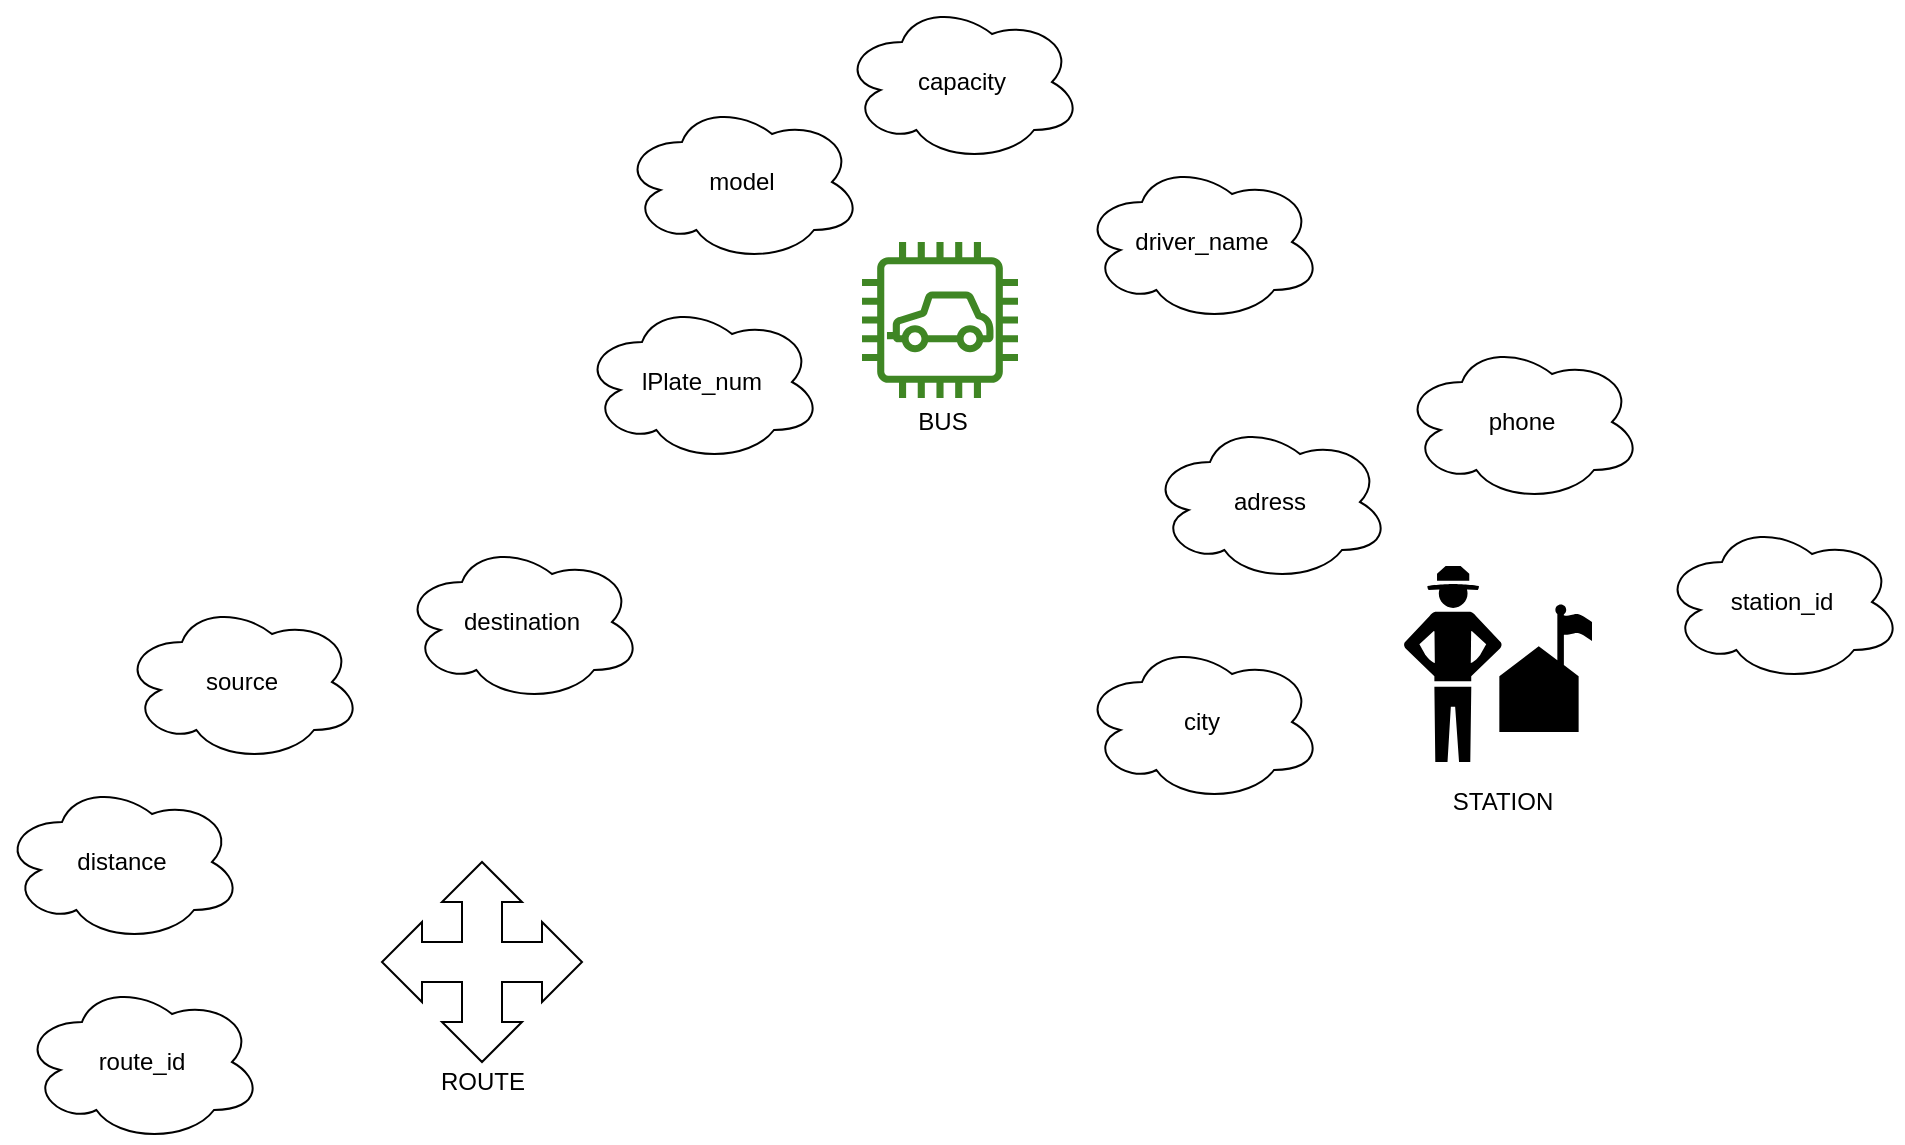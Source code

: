<mxfile>
    <diagram id="6X3TZABJGBDl5y4SKnyj" name="Page-1">
        <mxGraphModel dx="1947" dy="735" grid="1" gridSize="10" guides="1" tooltips="1" connect="1" arrows="1" fold="1" page="1" pageScale="1" pageWidth="827" pageHeight="1169" math="0" shadow="0">
            <root>
                <mxCell id="0"/>
                <mxCell id="1" parent="0"/>
                <mxCell id="2" value="" style="sketch=0;outlineConnect=0;fontColor=#232F3E;gradientColor=none;fillColor=#3F8624;strokeColor=none;dashed=0;verticalLabelPosition=bottom;verticalAlign=top;align=center;html=1;fontSize=12;fontStyle=0;aspect=fixed;pointerEvents=1;shape=mxgraph.aws4.car;" parent="1" vertex="1">
                    <mxGeometry x="270" y="190" width="78" height="78" as="geometry"/>
                </mxCell>
                <mxCell id="3" value="" style="html=1;shadow=0;dashed=0;align=center;verticalAlign=middle;shape=mxgraph.arrows2.quadArrow;dy=10;dx=20;notch=24;arrowHead=10;" parent="1" vertex="1">
                    <mxGeometry x="30" y="500" width="100" height="100" as="geometry"/>
                </mxCell>
                <mxCell id="4" value="" style="shape=mxgraph.signs.sports.ranger_station_2;html=1;pointerEvents=1;fillColor=#000000;strokeColor=none;verticalLabelPosition=bottom;verticalAlign=top;align=center;" parent="1" vertex="1">
                    <mxGeometry x="540" y="352" width="95" height="98" as="geometry"/>
                </mxCell>
                <mxCell id="5" value="source" style="ellipse;shape=cloud;whiteSpace=wrap;html=1;" parent="1" vertex="1">
                    <mxGeometry x="-100" y="370" width="120" height="80" as="geometry"/>
                </mxCell>
                <mxCell id="7" value="distance" style="ellipse;shape=cloud;whiteSpace=wrap;html=1;" parent="1" vertex="1">
                    <mxGeometry x="-160" y="460" width="120" height="80" as="geometry"/>
                </mxCell>
                <mxCell id="8" value="route_id" style="ellipse;shape=cloud;whiteSpace=wrap;html=1;" parent="1" vertex="1">
                    <mxGeometry x="-150" y="560" width="120" height="80" as="geometry"/>
                </mxCell>
                <mxCell id="9" value="destination" style="ellipse;shape=cloud;whiteSpace=wrap;html=1;" parent="1" vertex="1">
                    <mxGeometry x="40" y="340" width="120" height="80" as="geometry"/>
                </mxCell>
                <mxCell id="12" value="lPlate_num" style="ellipse;shape=cloud;whiteSpace=wrap;html=1;" parent="1" vertex="1">
                    <mxGeometry x="130" y="220" width="120" height="80" as="geometry"/>
                </mxCell>
                <mxCell id="13" value="driver_name" style="ellipse;shape=cloud;whiteSpace=wrap;html=1;" parent="1" vertex="1">
                    <mxGeometry x="380" y="150" width="120" height="80" as="geometry"/>
                </mxCell>
                <mxCell id="14" value="capacity" style="ellipse;shape=cloud;whiteSpace=wrap;html=1;" parent="1" vertex="1">
                    <mxGeometry x="260" y="70" width="120" height="80" as="geometry"/>
                </mxCell>
                <mxCell id="15" value="model" style="ellipse;shape=cloud;whiteSpace=wrap;html=1;" parent="1" vertex="1">
                    <mxGeometry x="150" y="120" width="120" height="80" as="geometry"/>
                </mxCell>
                <mxCell id="16" value="city" style="ellipse;shape=cloud;whiteSpace=wrap;html=1;" parent="1" vertex="1">
                    <mxGeometry x="380" y="390" width="120" height="80" as="geometry"/>
                </mxCell>
                <mxCell id="17" value="station_id" style="ellipse;shape=cloud;whiteSpace=wrap;html=1;" parent="1" vertex="1">
                    <mxGeometry x="670" y="330" width="120" height="80" as="geometry"/>
                </mxCell>
                <mxCell id="18" value="phone" style="ellipse;shape=cloud;whiteSpace=wrap;html=1;" parent="1" vertex="1">
                    <mxGeometry x="540" y="240" width="120" height="80" as="geometry"/>
                </mxCell>
                <mxCell id="19" value="adress" style="ellipse;shape=cloud;whiteSpace=wrap;html=1;" parent="1" vertex="1">
                    <mxGeometry x="414" y="280" width="120" height="80" as="geometry"/>
                </mxCell>
                <mxCell id="20" value="ROUTE" style="text;html=1;align=center;verticalAlign=middle;resizable=0;points=[];autosize=1;strokeColor=none;fillColor=none;" vertex="1" parent="1">
                    <mxGeometry x="50" y="600" width="60" height="20" as="geometry"/>
                </mxCell>
                <mxCell id="21" value="BUS" style="text;html=1;align=center;verticalAlign=middle;resizable=0;points=[];autosize=1;strokeColor=none;fillColor=none;" vertex="1" parent="1">
                    <mxGeometry x="290" y="270" width="40" height="20" as="geometry"/>
                </mxCell>
                <mxCell id="22" value="STATION" style="text;html=1;align=center;verticalAlign=middle;resizable=0;points=[];autosize=1;strokeColor=none;fillColor=none;" vertex="1" parent="1">
                    <mxGeometry x="555" y="460" width="70" height="20" as="geometry"/>
                </mxCell>
            </root>
        </mxGraphModel>
    </diagram>
    <diagram id="wImn525dRjUuq2nK2W4x" name="Page-2">
        <mxGraphModel dx="2247" dy="735" grid="1" gridSize="10" guides="1" tooltips="1" connect="1" arrows="1" fold="1" page="1" pageScale="1" pageWidth="827" pageHeight="1169" math="0" shadow="0">
            <root>
                <mxCell id="bLwpqAPNJArH6Pmy92z6-0"/>
                <mxCell id="bLwpqAPNJArH6Pmy92z6-1" parent="bLwpqAPNJArH6Pmy92z6-0"/>
                <mxCell id="4RHYJydWdE7qrbQ60qHr-1" style="edgeStyle=none;html=1;exitX=0;exitY=1;exitDx=0;exitDy=0;entryX=1;entryY=0.5;entryDx=0;entryDy=0;startArrow=ERone;startFill=0;endArrow=none;endFill=0;" edge="1" parent="bLwpqAPNJArH6Pmy92z6-1" source="bLwpqAPNJArH6Pmy92z6-17" target="4RHYJydWdE7qrbQ60qHr-0">
                    <mxGeometry relative="1" as="geometry"/>
                </mxCell>
                <mxCell id="bLwpqAPNJArH6Pmy92z6-17" value="bus" style="rounded=0;whiteSpace=wrap;html=1;" parent="bLwpqAPNJArH6Pmy92z6-1" vertex="1">
                    <mxGeometry x="354" y="270" width="120" height="60" as="geometry"/>
                </mxCell>
                <mxCell id="4RHYJydWdE7qrbQ60qHr-4" style="edgeStyle=none;html=1;exitX=1;exitY=0.5;exitDx=0;exitDy=0;entryX=0;entryY=0.5;entryDx=0;entryDy=0;startArrow=ERone;startFill=0;endArrow=none;endFill=0;" edge="1" parent="bLwpqAPNJArH6Pmy92z6-1" source="bLwpqAPNJArH6Pmy92z6-18" target="4RHYJydWdE7qrbQ60qHr-3">
                    <mxGeometry relative="1" as="geometry"/>
                </mxCell>
                <mxCell id="bLwpqAPNJArH6Pmy92z6-18" value="route" style="rounded=0;whiteSpace=wrap;html=1;" parent="bLwpqAPNJArH6Pmy92z6-1" vertex="1">
                    <mxGeometry x="60" y="420" width="120" height="60" as="geometry"/>
                </mxCell>
                <mxCell id="bLwpqAPNJArH6Pmy92z6-19" value="station" style="rounded=0;whiteSpace=wrap;html=1;" parent="bLwpqAPNJArH6Pmy92z6-1" vertex="1">
                    <mxGeometry x="650" y="430" width="120" height="60" as="geometry"/>
                </mxCell>
                <mxCell id="ASLVrHac_cucS12t7QO0-17" style="edgeStyle=none;html=1;exitX=1;exitY=0;exitDx=0;exitDy=0;entryX=0.25;entryY=1;entryDx=0;entryDy=0;" edge="1" parent="bLwpqAPNJArH6Pmy92z6-1" source="ASLVrHac_cucS12t7QO0-0" target="bLwpqAPNJArH6Pmy92z6-18">
                    <mxGeometry relative="1" as="geometry"/>
                </mxCell>
                <mxCell id="ASLVrHac_cucS12t7QO0-0" value="route_id" style="ellipse;whiteSpace=wrap;html=1;align=center;newEdgeStyle={&quot;edgeStyle&quot;:&quot;entityRelationEdgeStyle&quot;,&quot;startArrow&quot;:&quot;none&quot;,&quot;endArrow&quot;:&quot;none&quot;,&quot;segment&quot;:10,&quot;curved&quot;:1};treeFolding=1;treeMoving=1;" vertex="1" parent="bLwpqAPNJArH6Pmy92z6-1">
                    <mxGeometry x="-40" y="510" width="100" height="40" as="geometry"/>
                </mxCell>
                <mxCell id="ASLVrHac_cucS12t7QO0-16" style="edgeStyle=none;html=1;exitX=1;exitY=0.5;exitDx=0;exitDy=0;entryX=0;entryY=0.75;entryDx=0;entryDy=0;" edge="1" parent="bLwpqAPNJArH6Pmy92z6-1" source="ASLVrHac_cucS12t7QO0-1" target="bLwpqAPNJArH6Pmy92z6-18">
                    <mxGeometry relative="1" as="geometry"/>
                </mxCell>
                <mxCell id="ASLVrHac_cucS12t7QO0-1" value="distance" style="ellipse;whiteSpace=wrap;html=1;align=center;newEdgeStyle={&quot;edgeStyle&quot;:&quot;entityRelationEdgeStyle&quot;,&quot;startArrow&quot;:&quot;none&quot;,&quot;endArrow&quot;:&quot;none&quot;,&quot;segment&quot;:10,&quot;curved&quot;:1};treeFolding=1;treeMoving=1;" vertex="1" parent="bLwpqAPNJArH6Pmy92z6-1">
                    <mxGeometry x="-80" y="450" width="100" height="40" as="geometry"/>
                </mxCell>
                <mxCell id="ASLVrHac_cucS12t7QO0-15" style="edgeStyle=none;html=1;exitX=1;exitY=1;exitDx=0;exitDy=0;entryX=0;entryY=0.25;entryDx=0;entryDy=0;" edge="1" parent="bLwpqAPNJArH6Pmy92z6-1" source="ASLVrHac_cucS12t7QO0-2" target="bLwpqAPNJArH6Pmy92z6-18">
                    <mxGeometry relative="1" as="geometry"/>
                </mxCell>
                <mxCell id="ASLVrHac_cucS12t7QO0-2" value="source" style="ellipse;whiteSpace=wrap;html=1;align=center;newEdgeStyle={&quot;edgeStyle&quot;:&quot;entityRelationEdgeStyle&quot;,&quot;startArrow&quot;:&quot;none&quot;,&quot;endArrow&quot;:&quot;none&quot;,&quot;segment&quot;:10,&quot;curved&quot;:1};treeFolding=1;treeMoving=1;" vertex="1" parent="bLwpqAPNJArH6Pmy92z6-1">
                    <mxGeometry x="-60" y="390" width="100" height="40" as="geometry"/>
                </mxCell>
                <mxCell id="ASLVrHac_cucS12t7QO0-14" style="edgeStyle=none;html=1;exitX=0.5;exitY=1;exitDx=0;exitDy=0;entryX=0.25;entryY=0;entryDx=0;entryDy=0;" edge="1" parent="bLwpqAPNJArH6Pmy92z6-1" source="ASLVrHac_cucS12t7QO0-3" target="bLwpqAPNJArH6Pmy92z6-18">
                    <mxGeometry relative="1" as="geometry"/>
                </mxCell>
                <mxCell id="ASLVrHac_cucS12t7QO0-3" value="destination" style="ellipse;whiteSpace=wrap;html=1;align=center;newEdgeStyle={&quot;edgeStyle&quot;:&quot;entityRelationEdgeStyle&quot;,&quot;startArrow&quot;:&quot;none&quot;,&quot;endArrow&quot;:&quot;none&quot;,&quot;segment&quot;:10,&quot;curved&quot;:1};treeFolding=1;treeMoving=1;" vertex="1" parent="bLwpqAPNJArH6Pmy92z6-1">
                    <mxGeometry x="10" y="330" width="100" height="40" as="geometry"/>
                </mxCell>
                <mxCell id="ASLVrHac_cucS12t7QO0-18" style="edgeStyle=none;html=1;exitX=1;exitY=1;exitDx=0;exitDy=0;entryX=0;entryY=0.5;entryDx=0;entryDy=0;" edge="1" parent="bLwpqAPNJArH6Pmy92z6-1" source="ASLVrHac_cucS12t7QO0-4" target="bLwpqAPNJArH6Pmy92z6-17">
                    <mxGeometry relative="1" as="geometry"/>
                </mxCell>
                <mxCell id="ASLVrHac_cucS12t7QO0-4" value="bus_id" style="ellipse;whiteSpace=wrap;html=1;" vertex="1" parent="bLwpqAPNJArH6Pmy92z6-1">
                    <mxGeometry x="190" y="220" width="120" height="50" as="geometry"/>
                </mxCell>
                <mxCell id="ASLVrHac_cucS12t7QO0-19" style="edgeStyle=none;html=1;exitX=0.5;exitY=1;exitDx=0;exitDy=0;entryX=0.25;entryY=0;entryDx=0;entryDy=0;" edge="1" parent="bLwpqAPNJArH6Pmy92z6-1" source="ASLVrHac_cucS12t7QO0-5" target="bLwpqAPNJArH6Pmy92z6-17">
                    <mxGeometry relative="1" as="geometry"/>
                </mxCell>
                <mxCell id="ASLVrHac_cucS12t7QO0-5" value="plate_nr" style="ellipse;whiteSpace=wrap;html=1;" vertex="1" parent="bLwpqAPNJArH6Pmy92z6-1">
                    <mxGeometry x="280" y="150" width="120" height="50" as="geometry"/>
                </mxCell>
                <mxCell id="ASLVrHac_cucS12t7QO0-20" style="edgeStyle=none;html=1;exitX=0;exitY=1;exitDx=0;exitDy=0;entryX=0.5;entryY=0;entryDx=0;entryDy=0;" edge="1" parent="bLwpqAPNJArH6Pmy92z6-1" source="ASLVrHac_cucS12t7QO0-6" target="bLwpqAPNJArH6Pmy92z6-17">
                    <mxGeometry relative="1" as="geometry"/>
                </mxCell>
                <mxCell id="ASLVrHac_cucS12t7QO0-6" value="model" style="ellipse;whiteSpace=wrap;html=1;" vertex="1" parent="bLwpqAPNJArH6Pmy92z6-1">
                    <mxGeometry x="420" y="150" width="120" height="50" as="geometry"/>
                </mxCell>
                <mxCell id="ASLVrHac_cucS12t7QO0-21" style="edgeStyle=none;html=1;exitX=0;exitY=0.5;exitDx=0;exitDy=0;entryX=0.75;entryY=0;entryDx=0;entryDy=0;" edge="1" parent="bLwpqAPNJArH6Pmy92z6-1" source="ASLVrHac_cucS12t7QO0-8" target="bLwpqAPNJArH6Pmy92z6-17">
                    <mxGeometry relative="1" as="geometry"/>
                </mxCell>
                <mxCell id="ASLVrHac_cucS12t7QO0-8" value="capacity" style="ellipse;whiteSpace=wrap;html=1;" vertex="1" parent="bLwpqAPNJArH6Pmy92z6-1">
                    <mxGeometry x="480" y="210" width="120" height="50" as="geometry"/>
                </mxCell>
                <mxCell id="ASLVrHac_cucS12t7QO0-22" style="edgeStyle=none;html=1;exitX=0;exitY=0.5;exitDx=0;exitDy=0;entryX=1;entryY=0.25;entryDx=0;entryDy=0;" edge="1" parent="bLwpqAPNJArH6Pmy92z6-1" source="ASLVrHac_cucS12t7QO0-9" target="bLwpqAPNJArH6Pmy92z6-17">
                    <mxGeometry relative="1" as="geometry"/>
                </mxCell>
                <mxCell id="ASLVrHac_cucS12t7QO0-9" value="driver" style="ellipse;whiteSpace=wrap;html=1;" vertex="1" parent="bLwpqAPNJArH6Pmy92z6-1">
                    <mxGeometry x="490" y="290" width="120" height="50" as="geometry"/>
                </mxCell>
                <mxCell id="ASLVrHac_cucS12t7QO0-24" style="edgeStyle=none;html=1;exitX=0;exitY=0.5;exitDx=0;exitDy=0;entryX=1;entryY=0.25;entryDx=0;entryDy=0;" edge="1" parent="bLwpqAPNJArH6Pmy92z6-1" source="ASLVrHac_cucS12t7QO0-10" target="bLwpqAPNJArH6Pmy92z6-19">
                    <mxGeometry relative="1" as="geometry"/>
                </mxCell>
                <mxCell id="ASLVrHac_cucS12t7QO0-10" value="station_id" style="ellipse;whiteSpace=wrap;html=1;" vertex="1" parent="bLwpqAPNJArH6Pmy92z6-1">
                    <mxGeometry x="800" y="390" width="120" height="50" as="geometry"/>
                </mxCell>
                <mxCell id="ASLVrHac_cucS12t7QO0-25" style="edgeStyle=none;html=1;exitX=0;exitY=0.5;exitDx=0;exitDy=0;entryX=1;entryY=0.75;entryDx=0;entryDy=0;" edge="1" parent="bLwpqAPNJArH6Pmy92z6-1" source="ASLVrHac_cucS12t7QO0-11" target="bLwpqAPNJArH6Pmy92z6-19">
                    <mxGeometry relative="1" as="geometry"/>
                </mxCell>
                <mxCell id="ASLVrHac_cucS12t7QO0-11" value="city" style="ellipse;whiteSpace=wrap;html=1;" vertex="1" parent="bLwpqAPNJArH6Pmy92z6-1">
                    <mxGeometry x="790" y="460" width="120" height="50" as="geometry"/>
                </mxCell>
                <mxCell id="ASLVrHac_cucS12t7QO0-26" style="edgeStyle=none;html=1;exitX=0.5;exitY=0;exitDx=0;exitDy=0;entryX=0.75;entryY=1;entryDx=0;entryDy=0;" edge="1" parent="bLwpqAPNJArH6Pmy92z6-1" source="ASLVrHac_cucS12t7QO0-12" target="bLwpqAPNJArH6Pmy92z6-19">
                    <mxGeometry relative="1" as="geometry"/>
                </mxCell>
                <mxCell id="ASLVrHac_cucS12t7QO0-12" value="adress" style="ellipse;whiteSpace=wrap;html=1;" vertex="1" parent="bLwpqAPNJArH6Pmy92z6-1">
                    <mxGeometry x="680" y="530" width="120" height="50" as="geometry"/>
                </mxCell>
                <mxCell id="ASLVrHac_cucS12t7QO0-23" style="edgeStyle=none;html=1;exitX=0.5;exitY=1;exitDx=0;exitDy=0;entryX=0.75;entryY=0;entryDx=0;entryDy=0;" edge="1" parent="bLwpqAPNJArH6Pmy92z6-1" source="ASLVrHac_cucS12t7QO0-13" target="bLwpqAPNJArH6Pmy92z6-19">
                    <mxGeometry relative="1" as="geometry"/>
                </mxCell>
                <mxCell id="ASLVrHac_cucS12t7QO0-13" value="phone" style="ellipse;whiteSpace=wrap;html=1;" vertex="1" parent="bLwpqAPNJArH6Pmy92z6-1">
                    <mxGeometry x="690" y="340" width="120" height="50" as="geometry"/>
                </mxCell>
                <mxCell id="4RHYJydWdE7qrbQ60qHr-2" style="edgeStyle=none;html=1;exitX=0;exitY=0.5;exitDx=0;exitDy=0;entryX=0.5;entryY=0;entryDx=0;entryDy=0;endArrow=ERmany;endFill=0;" edge="1" parent="bLwpqAPNJArH6Pmy92z6-1" source="4RHYJydWdE7qrbQ60qHr-0" target="bLwpqAPNJArH6Pmy92z6-18">
                    <mxGeometry relative="1" as="geometry"/>
                </mxCell>
                <mxCell id="4RHYJydWdE7qrbQ60qHr-0" value="takes" style="rhombus;whiteSpace=wrap;html=1;" vertex="1" parent="bLwpqAPNJArH6Pmy92z6-1">
                    <mxGeometry x="210" y="330" width="80" height="80" as="geometry"/>
                </mxCell>
                <mxCell id="4RHYJydWdE7qrbQ60qHr-5" style="edgeStyle=none;html=1;exitX=1;exitY=0.5;exitDx=0;exitDy=0;entryX=0;entryY=0.5;entryDx=0;entryDy=0;startArrow=none;startFill=0;endArrow=ERmany;endFill=0;" edge="1" parent="bLwpqAPNJArH6Pmy92z6-1" source="4RHYJydWdE7qrbQ60qHr-3" target="bLwpqAPNJArH6Pmy92z6-19">
                    <mxGeometry relative="1" as="geometry"/>
                </mxCell>
                <mxCell id="4RHYJydWdE7qrbQ60qHr-3" value="cover" style="rhombus;whiteSpace=wrap;html=1;" vertex="1" parent="bLwpqAPNJArH6Pmy92z6-1">
                    <mxGeometry x="360" y="420" width="80" height="80" as="geometry"/>
                </mxCell>
            </root>
        </mxGraphModel>
    </diagram>
    <diagram id="MUAYEdb3tz9QxjzpNezj" name="UML">
        <mxGraphModel dx="1420" dy="735" grid="1" gridSize="10" guides="1" tooltips="1" connect="1" arrows="1" fold="1" page="1" pageScale="1" pageWidth="827" pageHeight="1169" math="0" shadow="0">
            <root>
                <mxCell id="pUGQU0QLNQAVixdDCBFW-0"/>
                <mxCell id="pUGQU0QLNQAVixdDCBFW-1" parent="pUGQU0QLNQAVixdDCBFW-0"/>
                <mxCell id="pUGQU0QLNQAVixdDCBFW-2" value="Route" style="swimlane;fontStyle=0;childLayout=stackLayout;horizontal=1;startSize=26;horizontalStack=0;resizeParent=1;resizeParentMax=0;resizeLast=0;collapsible=1;marginBottom=0;" vertex="1" parent="pUGQU0QLNQAVixdDCBFW-1">
                    <mxGeometry x="290" y="110" width="140" height="156" as="geometry"/>
                </mxCell>
                <mxCell id="pUGQU0QLNQAVixdDCBFW-3" value="Route_id: int" style="text;strokeColor=#2D7600;fillColor=#60a917;align=left;verticalAlign=top;spacingLeft=4;spacingRight=4;overflow=hidden;rotatable=0;points=[[0,0.5],[1,0.5]];portConstraint=eastwest;fontStyle=0;fontColor=#ffffff;" vertex="1" parent="pUGQU0QLNQAVixdDCBFW-2">
                    <mxGeometry y="26" width="140" height="26" as="geometry"/>
                </mxCell>
                <mxCell id="pUGQU0QLNQAVixdDCBFW-4" value="Source: string" style="text;strokeColor=none;fillColor=none;align=left;verticalAlign=top;spacingLeft=4;spacingRight=4;overflow=hidden;rotatable=0;points=[[0,0.5],[1,0.5]];portConstraint=eastwest;" vertex="1" parent="pUGQU0QLNQAVixdDCBFW-2">
                    <mxGeometry y="52" width="140" height="26" as="geometry"/>
                </mxCell>
                <mxCell id="pUGQU0QLNQAVixdDCBFW-5" value="Destination: string" style="text;strokeColor=none;fillColor=none;align=left;verticalAlign=top;spacingLeft=4;spacingRight=4;overflow=hidden;rotatable=0;points=[[0,0.5],[1,0.5]];portConstraint=eastwest;" vertex="1" parent="pUGQU0QLNQAVixdDCBFW-2">
                    <mxGeometry y="78" width="140" height="26" as="geometry"/>
                </mxCell>
                <mxCell id="pUGQU0QLNQAVixdDCBFW-6" value="Stops: int" style="text;strokeColor=none;fillColor=none;align=left;verticalAlign=top;spacingLeft=4;spacingRight=4;overflow=hidden;rotatable=0;points=[[0,0.5],[1,0.5]];portConstraint=eastwest;" vertex="1" parent="pUGQU0QLNQAVixdDCBFW-2">
                    <mxGeometry y="104" width="140" height="26" as="geometry"/>
                </mxCell>
                <mxCell id="pUGQU0QLNQAVixdDCBFW-7" value="Distance: int" style="text;strokeColor=none;fillColor=none;align=left;verticalAlign=top;spacingLeft=4;spacingRight=4;overflow=hidden;rotatable=0;points=[[0,0.5],[1,0.5]];portConstraint=eastwest;" vertex="1" parent="pUGQU0QLNQAVixdDCBFW-2">
                    <mxGeometry y="130" width="140" height="26" as="geometry"/>
                </mxCell>
                <mxCell id="pUGQU0QLNQAVixdDCBFW-8" value="Bus_station" style="swimlane;fontStyle=0;childLayout=stackLayout;horizontal=1;startSize=26;horizontalStack=0;resizeParent=1;resizeParentMax=0;resizeLast=0;collapsible=1;marginBottom=0;" vertex="1" parent="pUGQU0QLNQAVixdDCBFW-1">
                    <mxGeometry x="510" y="110" width="140" height="156" as="geometry"/>
                </mxCell>
                <mxCell id="pUGQU0QLNQAVixdDCBFW-9" value="Station_id: int" style="text;strokeColor=#2D7600;fillColor=#60a917;align=left;verticalAlign=top;spacingLeft=4;spacingRight=4;overflow=hidden;rotatable=0;points=[[0,0.5],[1,0.5]];portConstraint=eastwest;fontStyle=0;fontColor=#ffffff;" vertex="1" parent="pUGQU0QLNQAVixdDCBFW-8">
                    <mxGeometry y="26" width="140" height="26" as="geometry"/>
                </mxCell>
                <mxCell id="pUGQU0QLNQAVixdDCBFW-10" value="Address: string" style="text;strokeColor=none;fillColor=none;align=left;verticalAlign=top;spacingLeft=4;spacingRight=4;overflow=hidden;rotatable=0;points=[[0,0.5],[1,0.5]];portConstraint=eastwest;" vertex="1" parent="pUGQU0QLNQAVixdDCBFW-8">
                    <mxGeometry y="52" width="140" height="26" as="geometry"/>
                </mxCell>
                <mxCell id="pUGQU0QLNQAVixdDCBFW-11" value="City: string" style="text;strokeColor=none;fillColor=none;align=left;verticalAlign=top;spacingLeft=4;spacingRight=4;overflow=hidden;rotatable=0;points=[[0,0.5],[1,0.5]];portConstraint=eastwest;" vertex="1" parent="pUGQU0QLNQAVixdDCBFW-8">
                    <mxGeometry y="78" width="140" height="26" as="geometry"/>
                </mxCell>
                <mxCell id="pUGQU0QLNQAVixdDCBFW-12" value="Telephone: int" style="text;strokeColor=none;fillColor=none;align=left;verticalAlign=top;spacingLeft=4;spacingRight=4;overflow=hidden;rotatable=0;points=[[0,0.5],[1,0.5]];portConstraint=eastwest;" vertex="1" parent="pUGQU0QLNQAVixdDCBFW-8">
                    <mxGeometry y="104" width="140" height="26" as="geometry"/>
                </mxCell>
                <mxCell id="pUGQU0QLNQAVixdDCBFW-13" value="Distance: int" style="text;strokeColor=none;fillColor=none;align=left;verticalAlign=top;spacingLeft=4;spacingRight=4;overflow=hidden;rotatable=0;points=[[0,0.5],[1,0.5]];portConstraint=eastwest;" vertex="1" parent="pUGQU0QLNQAVixdDCBFW-8">
                    <mxGeometry y="130" width="140" height="26" as="geometry"/>
                </mxCell>
                <mxCell id="pUGQU0QLNQAVixdDCBFW-14" value="Bus" style="swimlane;fontStyle=0;childLayout=stackLayout;horizontal=1;startSize=26;horizontalStack=0;resizeParent=1;resizeParentMax=0;resizeLast=0;collapsible=1;marginBottom=0;" vertex="1" parent="pUGQU0QLNQAVixdDCBFW-1">
                    <mxGeometry x="80" y="110" width="140" height="156" as="geometry"/>
                </mxCell>
                <mxCell id="pUGQU0QLNQAVixdDCBFW-15" value="Bus_id: int" style="text;strokeColor=#2D7600;fillColor=#60a917;align=left;verticalAlign=top;spacingLeft=4;spacingRight=4;overflow=hidden;rotatable=0;points=[[0,0.5],[1,0.5]];portConstraint=eastwest;fontStyle=0;fontColor=#ffffff;" vertex="1" parent="pUGQU0QLNQAVixdDCBFW-14">
                    <mxGeometry y="26" width="140" height="26" as="geometry"/>
                </mxCell>
                <mxCell id="pUGQU0QLNQAVixdDCBFW-16" value="Model: string" style="text;strokeColor=none;fillColor=none;align=left;verticalAlign=top;spacingLeft=4;spacingRight=4;overflow=hidden;rotatable=0;points=[[0,0.5],[1,0.5]];portConstraint=eastwest;" vertex="1" parent="pUGQU0QLNQAVixdDCBFW-14">
                    <mxGeometry y="52" width="140" height="26" as="geometry"/>
                </mxCell>
                <mxCell id="pUGQU0QLNQAVixdDCBFW-17" value="Plate_number: string" style="text;strokeColor=none;fillColor=none;align=left;verticalAlign=top;spacingLeft=4;spacingRight=4;overflow=hidden;rotatable=0;points=[[0,0.5],[1,0.5]];portConstraint=eastwest;" vertex="1" parent="pUGQU0QLNQAVixdDCBFW-14">
                    <mxGeometry y="78" width="140" height="26" as="geometry"/>
                </mxCell>
                <mxCell id="pUGQU0QLNQAVixdDCBFW-18" value="Driver: string" style="text;strokeColor=none;fillColor=none;align=left;verticalAlign=top;spacingLeft=4;spacingRight=4;overflow=hidden;rotatable=0;points=[[0,0.5],[1,0.5]];portConstraint=eastwest;" vertex="1" parent="pUGQU0QLNQAVixdDCBFW-14">
                    <mxGeometry y="104" width="140" height="26" as="geometry"/>
                </mxCell>
                <mxCell id="pUGQU0QLNQAVixdDCBFW-19" value="Capacity: int" style="text;strokeColor=none;fillColor=none;align=left;verticalAlign=top;spacingLeft=4;spacingRight=4;overflow=hidden;rotatable=0;points=[[0,0.5],[1,0.5]];portConstraint=eastwest;" vertex="1" parent="pUGQU0QLNQAVixdDCBFW-14">
                    <mxGeometry y="130" width="140" height="26" as="geometry"/>
                </mxCell>
                <mxCell id="pUGQU0QLNQAVixdDCBFW-20" style="edgeStyle=none;html=1;startArrow=ERone;startFill=0;endArrow=ERmany;endFill=0;" edge="1" parent="pUGQU0QLNQAVixdDCBFW-1">
                    <mxGeometry relative="1" as="geometry">
                        <mxPoint x="220" y="201" as="sourcePoint"/>
                        <mxPoint x="290" y="201" as="targetPoint"/>
                    </mxGeometry>
                </mxCell>
                <mxCell id="pUGQU0QLNQAVixdDCBFW-21" style="edgeStyle=none;html=1;exitX=1;exitY=0.5;exitDx=0;exitDy=0;entryX=0;entryY=0.5;entryDx=0;entryDy=0;startArrow=ERmany;startFill=0;endArrow=ERmany;endFill=0;" edge="1" parent="pUGQU0QLNQAVixdDCBFW-1" source="pUGQU0QLNQAVixdDCBFW-5" target="pUGQU0QLNQAVixdDCBFW-11">
                    <mxGeometry relative="1" as="geometry"/>
                </mxCell>
            </root>
        </mxGraphModel>
    </diagram>
    <diagram id="TA8Nb_ViSkHkmH0Z7Czn" name="Page-4">
        <mxGraphModel dx="2247" dy="735" grid="1" gridSize="10" guides="1" tooltips="1" connect="1" arrows="1" fold="1" page="1" pageScale="1" pageWidth="827" pageHeight="1169" math="0" shadow="0">
            <root>
                <mxCell id="i5TQVw3AjuNSgjGI5PGR-0"/>
                <mxCell id="i5TQVw3AjuNSgjGI5PGR-1" parent="i5TQVw3AjuNSgjGI5PGR-0"/>
                <mxCell id="i5TQVw3AjuNSgjGI5PGR-2" value="route" style="swimlane;fontStyle=0;childLayout=stackLayout;horizontal=1;startSize=26;horizontalStack=0;resizeParent=1;resizeParentMax=0;resizeLast=0;collapsible=1;marginBottom=0;" vertex="1" parent="i5TQVw3AjuNSgjGI5PGR-1">
                    <mxGeometry x="50" y="110" width="140" height="182" as="geometry"/>
                </mxCell>
                <mxCell id="i5TQVw3AjuNSgjGI5PGR-3" value="route_id: int" style="text;strokeColor=#2D7600;fillColor=#60a917;align=left;verticalAlign=top;spacingLeft=4;spacingRight=4;overflow=hidden;rotatable=0;points=[[0,0.5],[1,0.5]];portConstraint=eastwest;fontStyle=0;fontColor=#ffffff;" vertex="1" parent="i5TQVw3AjuNSgjGI5PGR-2">
                    <mxGeometry y="26" width="140" height="26" as="geometry"/>
                </mxCell>
                <mxCell id="i5TQVw3AjuNSgjGI5PGR-7" value="route_name: string" style="text;strokeColor=#A50040;fillColor=#d80073;align=left;verticalAlign=top;spacingLeft=4;spacingRight=4;overflow=hidden;rotatable=0;points=[[0,0.5],[1,0.5]];portConstraint=eastwest;fontColor=#ffffff;" vertex="1" parent="i5TQVw3AjuNSgjGI5PGR-2">
                    <mxGeometry y="52" width="140" height="26" as="geometry"/>
                </mxCell>
                <mxCell id="L06lSmMJH3DIKeFxiZq1-12" value="distance: int" style="text;strokeColor=none;fillColor=none;align=left;verticalAlign=top;spacingLeft=4;spacingRight=4;overflow=hidden;rotatable=0;points=[[0,0.5],[1,0.5]];portConstraint=eastwest;" vertex="1" parent="i5TQVw3AjuNSgjGI5PGR-2">
                    <mxGeometry y="78" width="140" height="26" as="geometry"/>
                </mxCell>
                <mxCell id="i5TQVw3AjuNSgjGI5PGR-6" value="fk_bus_id: int" style="text;strokeColor=#006EAF;fillColor=#1ba1e2;align=left;verticalAlign=top;spacingLeft=4;spacingRight=4;overflow=hidden;rotatable=0;points=[[0,0.5],[1,0.5]];portConstraint=eastwest;fontColor=#ffffff;" vertex="1" parent="i5TQVw3AjuNSgjGI5PGR-2">
                    <mxGeometry y="104" width="140" height="26" as="geometry"/>
                </mxCell>
                <mxCell id="i5TQVw3AjuNSgjGI5PGR-4" value="fk_source_id: int" style="text;strokeColor=#006EAF;fillColor=#1ba1e2;align=left;verticalAlign=top;spacingLeft=4;spacingRight=4;overflow=hidden;rotatable=0;points=[[0,0.5],[1,0.5]];portConstraint=eastwest;fontColor=#ffffff;" vertex="1" parent="i5TQVw3AjuNSgjGI5PGR-2">
                    <mxGeometry y="130" width="140" height="26" as="geometry"/>
                </mxCell>
                <mxCell id="i5TQVw3AjuNSgjGI5PGR-5" value="fk_destination: int" style="text;strokeColor=#006EAF;fillColor=#1ba1e2;align=left;verticalAlign=top;spacingLeft=4;spacingRight=4;overflow=hidden;rotatable=0;points=[[0,0.5],[1,0.5]];portConstraint=eastwest;fontColor=#ffffff;" vertex="1" parent="i5TQVw3AjuNSgjGI5PGR-2">
                    <mxGeometry y="156" width="140" height="26" as="geometry"/>
                </mxCell>
                <mxCell id="L06lSmMJH3DIKeFxiZq1-3" style="edgeStyle=none;html=1;exitX=0;exitY=0.5;exitDx=0;exitDy=0;startArrow=ERone;startFill=0;endArrow=ERmany;endFill=0;entryX=1;entryY=0.5;entryDx=0;entryDy=0;" edge="1" parent="i5TQVw3AjuNSgjGI5PGR-1" source="i5TQVw3AjuNSgjGI5PGR-9" target="L06lSmMJH3DIKeFxiZq1-5">
                    <mxGeometry relative="1" as="geometry">
                        <mxPoint x="430" y="230" as="targetPoint"/>
                        <Array as="points"/>
                    </mxGeometry>
                </mxCell>
                <mxCell id="i5TQVw3AjuNSgjGI5PGR-8" value="bus_station" style="swimlane;fontStyle=0;childLayout=stackLayout;horizontal=1;startSize=26;horizontalStack=0;resizeParent=1;resizeParentMax=0;resizeLast=0;collapsible=1;marginBottom=0;" vertex="1" parent="i5TQVw3AjuNSgjGI5PGR-1">
                    <mxGeometry x="414" y="110" width="140" height="156" as="geometry">
                        <mxRectangle x="510" y="110" width="90" height="26" as="alternateBounds"/>
                    </mxGeometry>
                </mxCell>
                <mxCell id="i5TQVw3AjuNSgjGI5PGR-9" value="station_id: int" style="text;strokeColor=#2D7600;fillColor=#60a917;align=left;verticalAlign=top;spacingLeft=4;spacingRight=4;overflow=hidden;rotatable=0;points=[[0,0.5],[1,0.5]];portConstraint=eastwest;fontStyle=0;fontColor=#ffffff;" vertex="1" parent="i5TQVw3AjuNSgjGI5PGR-8">
                    <mxGeometry y="26" width="140" height="26" as="geometry"/>
                </mxCell>
                <mxCell id="i5TQVw3AjuNSgjGI5PGR-10" value="station_name: string" style="text;strokeColor=#A50040;fillColor=#d80073;align=left;verticalAlign=top;spacingLeft=4;spacingRight=4;overflow=hidden;rotatable=0;points=[[0,0.5],[1,0.5]];portConstraint=eastwest;fontColor=#ffffff;" vertex="1" parent="i5TQVw3AjuNSgjGI5PGR-8">
                    <mxGeometry y="52" width="140" height="26" as="geometry"/>
                </mxCell>
                <mxCell id="L06lSmMJH3DIKeFxiZq1-13" value="address: string" style="text;strokeColor=none;fillColor=none;align=left;verticalAlign=top;spacingLeft=4;spacingRight=4;overflow=hidden;rotatable=0;points=[[0,0.5],[1,0.5]];portConstraint=eastwest;" vertex="1" parent="i5TQVw3AjuNSgjGI5PGR-8">
                    <mxGeometry y="78" width="140" height="26" as="geometry"/>
                </mxCell>
                <mxCell id="i5TQVw3AjuNSgjGI5PGR-12" value="telephone: int" style="text;strokeColor=none;fillColor=none;align=left;verticalAlign=top;spacingLeft=4;spacingRight=4;overflow=hidden;rotatable=0;points=[[0,0.5],[1,0.5]];portConstraint=eastwest;" vertex="1" parent="i5TQVw3AjuNSgjGI5PGR-8">
                    <mxGeometry y="104" width="140" height="26" as="geometry"/>
                </mxCell>
                <mxCell id="i5TQVw3AjuNSgjGI5PGR-11" value="fk_city_id: int" style="text;strokeColor=#006EAF;fillColor=#1ba1e2;align=left;verticalAlign=top;spacingLeft=4;spacingRight=4;overflow=hidden;rotatable=0;points=[[0,0.5],[1,0.5]];portConstraint=eastwest;fontColor=#ffffff;" vertex="1" parent="i5TQVw3AjuNSgjGI5PGR-8">
                    <mxGeometry y="130" width="140" height="26" as="geometry"/>
                </mxCell>
                <mxCell id="i5TQVw3AjuNSgjGI5PGR-14" value="bus" style="swimlane;fontStyle=0;childLayout=stackLayout;horizontal=1;startSize=26;horizontalStack=0;resizeParent=1;resizeParentMax=0;resizeLast=0;collapsible=1;marginBottom=0;" vertex="1" parent="i5TQVw3AjuNSgjGI5PGR-1">
                    <mxGeometry x="-160" y="110" width="140" height="156" as="geometry"/>
                </mxCell>
                <mxCell id="i5TQVw3AjuNSgjGI5PGR-15" value="bus_id: int" style="text;strokeColor=#2D7600;fillColor=#60a917;align=left;verticalAlign=top;spacingLeft=4;spacingRight=4;overflow=hidden;rotatable=0;points=[[0,0.5],[1,0.5]];portConstraint=eastwest;fontStyle=0;fontColor=#ffffff;" vertex="1" parent="i5TQVw3AjuNSgjGI5PGR-14">
                    <mxGeometry y="26" width="140" height="26" as="geometry"/>
                </mxCell>
                <mxCell id="i5TQVw3AjuNSgjGI5PGR-17" value="plate_nr: string" style="text;strokeColor=none;fillColor=none;align=left;verticalAlign=top;spacingLeft=4;spacingRight=4;overflow=hidden;rotatable=0;points=[[0,0.5],[1,0.5]];portConstraint=eastwest;" vertex="1" parent="i5TQVw3AjuNSgjGI5PGR-14">
                    <mxGeometry y="52" width="140" height="26" as="geometry"/>
                </mxCell>
                <mxCell id="i5TQVw3AjuNSgjGI5PGR-19" value="capacity: int" style="text;strokeColor=#6F0000;fillColor=#a20025;align=left;verticalAlign=top;spacingLeft=4;spacingRight=4;overflow=hidden;rotatable=0;points=[[0,0.5],[1,0.5]];portConstraint=eastwest;fontColor=#ffffff;" vertex="1" parent="i5TQVw3AjuNSgjGI5PGR-14">
                    <mxGeometry y="78" width="140" height="26" as="geometry"/>
                </mxCell>
                <mxCell id="i5TQVw3AjuNSgjGI5PGR-18" value="fk_driver_id: int" style="text;strokeColor=#006EAF;fillColor=#1ba1e2;align=left;verticalAlign=top;spacingLeft=4;spacingRight=4;overflow=hidden;rotatable=0;points=[[0,0.5],[1,0.5]];portConstraint=eastwest;fontColor=#ffffff;" vertex="1" parent="i5TQVw3AjuNSgjGI5PGR-14">
                    <mxGeometry y="104" width="140" height="26" as="geometry"/>
                </mxCell>
                <mxCell id="i5TQVw3AjuNSgjGI5PGR-16" value="fk_model_id: int" style="text;strokeColor=#006EAF;fillColor=#1ba1e2;align=left;verticalAlign=top;spacingLeft=4;spacingRight=4;overflow=hidden;rotatable=0;points=[[0,0.5],[1,0.5]];portConstraint=eastwest;fontColor=#ffffff;" vertex="1" parent="i5TQVw3AjuNSgjGI5PGR-14">
                    <mxGeometry y="130" width="140" height="26" as="geometry"/>
                </mxCell>
                <mxCell id="i5TQVw3AjuNSgjGI5PGR-22" value="city" style="swimlane;fontStyle=0;childLayout=stackLayout;horizontal=1;startSize=26;horizontalStack=0;resizeParent=1;resizeParentMax=0;resizeLast=0;collapsible=1;marginBottom=0;" vertex="1" parent="i5TQVw3AjuNSgjGI5PGR-1">
                    <mxGeometry x="600" y="188" width="140" height="78" as="geometry">
                        <mxRectangle x="510" y="110" width="90" height="26" as="alternateBounds"/>
                    </mxGeometry>
                </mxCell>
                <mxCell id="i5TQVw3AjuNSgjGI5PGR-23" value="city_id: int" style="text;strokeColor=#2D7600;fillColor=#60a917;align=left;verticalAlign=top;spacingLeft=4;spacingRight=4;overflow=hidden;rotatable=0;points=[[0,0.5],[1,0.5]];portConstraint=eastwest;fontStyle=0;fontColor=#ffffff;" vertex="1" parent="i5TQVw3AjuNSgjGI5PGR-22">
                    <mxGeometry y="26" width="140" height="26" as="geometry"/>
                </mxCell>
                <mxCell id="i5TQVw3AjuNSgjGI5PGR-24" value="city_name: string" style="text;strokeColor=none;fillColor=none;align=left;verticalAlign=top;spacingLeft=4;spacingRight=4;overflow=hidden;rotatable=0;points=[[0,0.5],[1,0.5]];portConstraint=eastwest;" vertex="1" parent="i5TQVw3AjuNSgjGI5PGR-22">
                    <mxGeometry y="52" width="140" height="26" as="geometry"/>
                </mxCell>
                <mxCell id="6N0h-qpAu_IWnqu-6dSQ-0" style="edgeStyle=none;html=1;exitX=0;exitY=0.5;exitDx=0;exitDy=0;entryX=1;entryY=0.5;entryDx=0;entryDy=0;startArrow=ERone;startFill=0;endArrow=ERmany;endFill=0;" edge="1" parent="i5TQVw3AjuNSgjGI5PGR-1" source="i5TQVw3AjuNSgjGI5PGR-23" target="i5TQVw3AjuNSgjGI5PGR-11">
                    <mxGeometry relative="1" as="geometry"/>
                </mxCell>
                <mxCell id="6N0h-qpAu_IWnqu-6dSQ-1" value="driver" style="swimlane;fontStyle=0;childLayout=stackLayout;horizontal=1;startSize=26;horizontalStack=0;resizeParent=1;resizeParentMax=0;resizeLast=0;collapsible=1;marginBottom=0;" vertex="1" parent="i5TQVw3AjuNSgjGI5PGR-1">
                    <mxGeometry x="-360" y="110" width="140" height="78" as="geometry">
                        <mxRectangle x="510" y="110" width="90" height="26" as="alternateBounds"/>
                    </mxGeometry>
                </mxCell>
                <mxCell id="6N0h-qpAu_IWnqu-6dSQ-2" value="driver_id: int" style="text;strokeColor=#2D7600;fillColor=#60a917;align=left;verticalAlign=top;spacingLeft=4;spacingRight=4;overflow=hidden;rotatable=0;points=[[0,0.5],[1,0.5]];portConstraint=eastwest;fontStyle=0;fontColor=#ffffff;" vertex="1" parent="6N0h-qpAu_IWnqu-6dSQ-1">
                    <mxGeometry y="26" width="140" height="26" as="geometry"/>
                </mxCell>
                <mxCell id="6N0h-qpAu_IWnqu-6dSQ-3" value="driver_name: string" style="text;strokeColor=none;fillColor=none;align=left;verticalAlign=top;spacingLeft=4;spacingRight=4;overflow=hidden;rotatable=0;points=[[0,0.5],[1,0.5]];portConstraint=eastwest;" vertex="1" parent="6N0h-qpAu_IWnqu-6dSQ-1">
                    <mxGeometry y="52" width="140" height="26" as="geometry"/>
                </mxCell>
                <mxCell id="6N0h-qpAu_IWnqu-6dSQ-8" style="edgeStyle=none;html=1;exitX=1;exitY=0.5;exitDx=0;exitDy=0;entryX=0;entryY=0.5;entryDx=0;entryDy=0;startArrow=ERone;startFill=0;endArrow=ERmany;endFill=0;" edge="1" parent="i5TQVw3AjuNSgjGI5PGR-1" source="6N0h-qpAu_IWnqu-6dSQ-4" target="i5TQVw3AjuNSgjGI5PGR-16">
                    <mxGeometry relative="1" as="geometry"/>
                </mxCell>
                <mxCell id="6N0h-qpAu_IWnqu-6dSQ-4" value="bus_model" style="swimlane;fontStyle=0;childLayout=stackLayout;horizontal=1;startSize=26;horizontalStack=0;resizeParent=1;resizeParentMax=0;resizeLast=0;collapsible=1;marginBottom=0;" vertex="1" parent="i5TQVw3AjuNSgjGI5PGR-1">
                    <mxGeometry x="-360" y="214" width="140" height="104" as="geometry">
                        <mxRectangle x="510" y="110" width="90" height="26" as="alternateBounds"/>
                    </mxGeometry>
                </mxCell>
                <mxCell id="6N0h-qpAu_IWnqu-6dSQ-5" value="model_id: int" style="text;strokeColor=#2D7600;fillColor=#60a917;align=left;verticalAlign=top;spacingLeft=4;spacingRight=4;overflow=hidden;rotatable=0;points=[[0,0.5],[1,0.5]];portConstraint=eastwest;fontStyle=0;fontColor=#ffffff;" vertex="1" parent="6N0h-qpAu_IWnqu-6dSQ-4">
                    <mxGeometry y="26" width="140" height="26" as="geometry"/>
                </mxCell>
                <mxCell id="6N0h-qpAu_IWnqu-6dSQ-6" value="model_name: string" style="text;strokeColor=none;fillColor=none;align=left;verticalAlign=top;spacingLeft=4;spacingRight=4;overflow=hidden;rotatable=0;points=[[0,0.5],[1,0.5]];portConstraint=eastwest;" vertex="1" parent="6N0h-qpAu_IWnqu-6dSQ-4">
                    <mxGeometry y="52" width="140" height="26" as="geometry"/>
                </mxCell>
                <mxCell id="L06lSmMJH3DIKeFxiZq1-11" value="capacity: int" style="text;strokeColor=#A50040;fillColor=#d80073;align=left;verticalAlign=top;spacingLeft=4;spacingRight=4;overflow=hidden;rotatable=0;points=[[0,0.5],[1,0.5]];portConstraint=eastwest;fontColor=#ffffff;" vertex="1" parent="6N0h-qpAu_IWnqu-6dSQ-4">
                    <mxGeometry y="78" width="140" height="26" as="geometry"/>
                </mxCell>
                <mxCell id="6N0h-qpAu_IWnqu-6dSQ-7" style="edgeStyle=none;html=1;exitX=1;exitY=0.5;exitDx=0;exitDy=0;entryX=0;entryY=0.5;entryDx=0;entryDy=0;startArrow=ERone;startFill=0;endArrow=ERmany;endFill=0;" edge="1" parent="i5TQVw3AjuNSgjGI5PGR-1" source="6N0h-qpAu_IWnqu-6dSQ-2" target="i5TQVw3AjuNSgjGI5PGR-18">
                    <mxGeometry relative="1" as="geometry">
                        <Array as="points">
                            <mxPoint x="-190" y="149"/>
                            <mxPoint x="-190" y="227"/>
                        </Array>
                    </mxGeometry>
                </mxCell>
                <mxCell id="L06lSmMJH3DIKeFxiZq1-2" style="edgeStyle=none;html=1;entryX=1;entryY=0.5;entryDx=0;entryDy=0;startArrow=ERone;startFill=0;endArrow=ERmany;endFill=0;" edge="1" parent="i5TQVw3AjuNSgjGI5PGR-1" target="i5TQVw3AjuNSgjGI5PGR-4">
                    <mxGeometry relative="1" as="geometry">
                        <mxPoint x="410" y="150" as="sourcePoint"/>
                        <Array as="points">
                            <mxPoint x="390" y="190"/>
                            <mxPoint x="340" y="227"/>
                        </Array>
                    </mxGeometry>
                </mxCell>
                <mxCell id="L06lSmMJH3DIKeFxiZq1-4" style="edgeStyle=none;html=1;exitX=0;exitY=0.5;exitDx=0;exitDy=0;entryX=1;entryY=0.5;entryDx=0;entryDy=0;startArrow=ERone;startFill=0;endArrow=ERmany;endFill=0;" edge="1" parent="i5TQVw3AjuNSgjGI5PGR-1" source="i5TQVw3AjuNSgjGI5PGR-9" target="i5TQVw3AjuNSgjGI5PGR-5">
                    <mxGeometry relative="1" as="geometry">
                        <Array as="points">
                            <mxPoint x="400" y="210"/>
                            <mxPoint x="360" y="253"/>
                        </Array>
                    </mxGeometry>
                </mxCell>
                <mxCell id="L06lSmMJH3DIKeFxiZq1-1" style="edgeStyle=none;html=1;exitX=1;exitY=0.5;exitDx=0;exitDy=0;entryX=0;entryY=0.5;entryDx=0;entryDy=0;startArrow=ERone;startFill=0;endArrow=ERmany;endFill=0;" edge="1" parent="i5TQVw3AjuNSgjGI5PGR-1" source="i5TQVw3AjuNSgjGI5PGR-15" target="i5TQVw3AjuNSgjGI5PGR-6">
                    <mxGeometry relative="1" as="geometry">
                        <Array as="points">
                            <mxPoint x="10" y="149"/>
                            <mxPoint x="10" y="201"/>
                        </Array>
                    </mxGeometry>
                </mxCell>
                <mxCell id="L06lSmMJH3DIKeFxiZq1-5" value="route_to_station" style="swimlane;fontStyle=0;childLayout=stackLayout;horizontal=1;startSize=26;horizontalStack=0;resizeParent=1;resizeParentMax=0;resizeLast=0;collapsible=1;marginBottom=0;" vertex="1" parent="i5TQVw3AjuNSgjGI5PGR-1">
                    <mxGeometry x="240" y="110" width="140" height="78" as="geometry">
                        <mxRectangle x="510" y="110" width="90" height="26" as="alternateBounds"/>
                    </mxGeometry>
                </mxCell>
                <mxCell id="L06lSmMJH3DIKeFxiZq1-8" value="fk_route_id: int" style="text;strokeColor=#006EAF;fillColor=#1ba1e2;align=left;verticalAlign=top;spacingLeft=4;spacingRight=4;overflow=hidden;rotatable=0;points=[[0,0.5],[1,0.5]];portConstraint=eastwest;fontColor=#ffffff;" vertex="1" parent="L06lSmMJH3DIKeFxiZq1-5">
                    <mxGeometry y="26" width="140" height="26" as="geometry"/>
                </mxCell>
                <mxCell id="L06lSmMJH3DIKeFxiZq1-9" value="fk_cstation_id: int" style="text;strokeColor=#006EAF;fillColor=#1ba1e2;align=left;verticalAlign=top;spacingLeft=4;spacingRight=4;overflow=hidden;rotatable=0;points=[[0,0.5],[1,0.5]];portConstraint=eastwest;fontColor=#ffffff;" vertex="1" parent="L06lSmMJH3DIKeFxiZq1-5">
                    <mxGeometry y="52" width="140" height="26" as="geometry"/>
                </mxCell>
                <mxCell id="L06lSmMJH3DIKeFxiZq1-10" style="edgeStyle=none;html=1;exitX=1;exitY=0.5;exitDx=0;exitDy=0;entryX=0;entryY=0.5;entryDx=0;entryDy=0;startArrow=ERone;startFill=0;endArrow=ERmany;endFill=0;" edge="1" parent="i5TQVw3AjuNSgjGI5PGR-1" source="i5TQVw3AjuNSgjGI5PGR-3" target="L06lSmMJH3DIKeFxiZq1-5">
                    <mxGeometry relative="1" as="geometry"/>
                </mxCell>
            </root>
        </mxGraphModel>
    </diagram>
</mxfile>